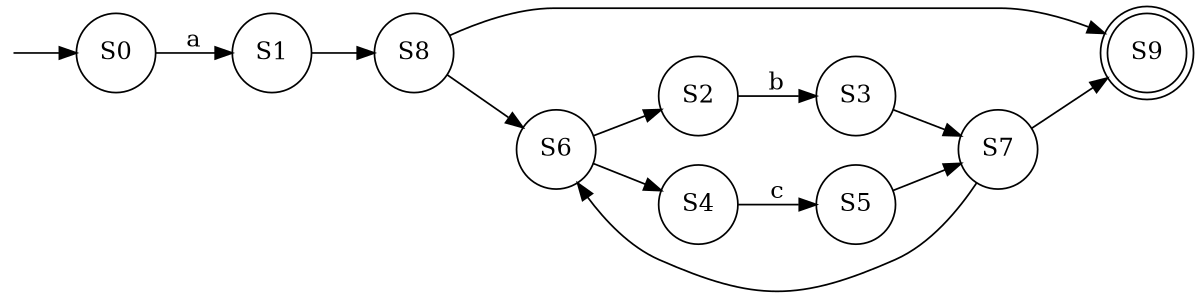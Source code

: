 digraph finite_state_machine {
    rankdir=LR;
    size="8,5"
    node [shape = point, color=white, fontcolor=white]; start;
    node [shape = doublecircle, color=black, fontcolor=black]; S9;
    node [shape = circle];
    start -> S0;
    S0 -> S1 [ label = "a" ];
    S1 -> S8 ;
    S8 -> S6 ;
    S6 -> S2 ;
    S6 -> S4 ;
    S2 -> S3 [ label = "b" ];
    S4 -> S5 [ label = "c" ];
    S3 -> S7 ;
    S5 -> S7 ;
    S7 -> S9 ;
    S8 -> S9 ;
    S7 -> S6 ;
}

